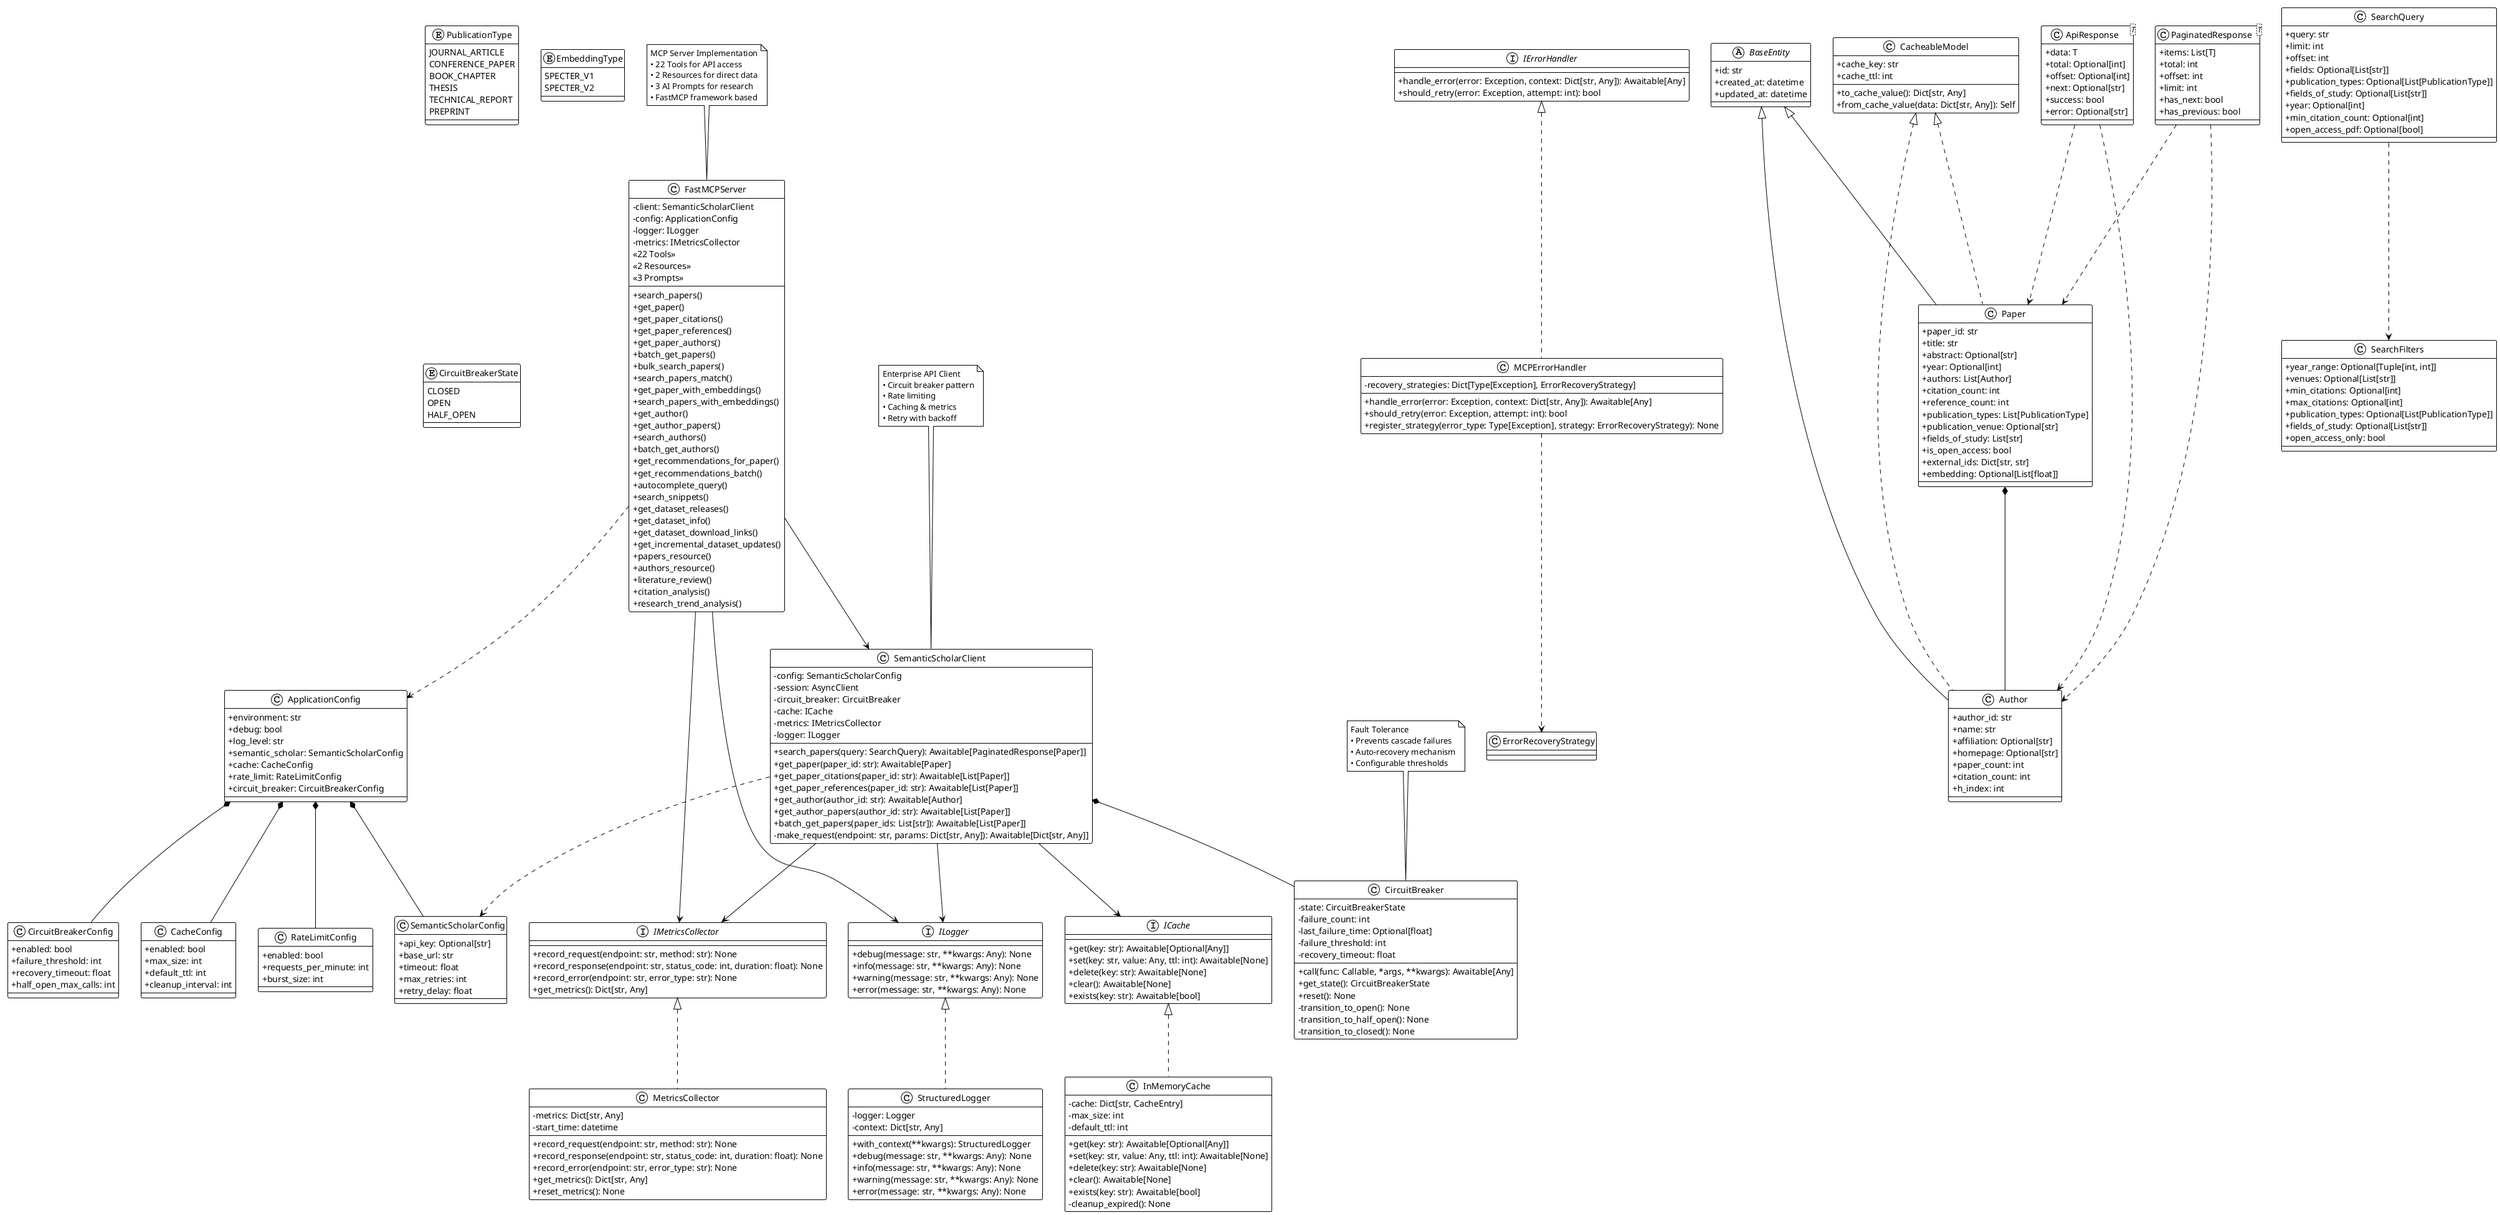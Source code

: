 @startuml semantic-scholar-mcp-class-diagram
!theme plain
skinparam classAttributeIconSize 0

' ===== CORE PROTOCOLS (from core/protocols.py) =====
interface ICache {
  +get(key: str): Awaitable[Optional[Any]]
  +set(key: str, value: Any, ttl: int): Awaitable[None]
  +delete(key: str): Awaitable[None]
  +clear(): Awaitable[None]
  +exists(key: str): Awaitable[bool]
}

interface IMetricsCollector {
  +record_request(endpoint: str, method: str): None
  +record_response(endpoint: str, status_code: int, duration: float): None
  +record_error(endpoint: str, error_type: str): None
  +get_metrics(): Dict[str, Any]
}

interface IErrorHandler {
  +handle_error(error: Exception, context: Dict[str, Any]): Awaitable[Any]
  +should_retry(error: Exception, attempt: int): bool
}

interface ILogger {
  +debug(message: str, **kwargs: Any): None
  +info(message: str, **kwargs: Any): None
  +warning(message: str, **kwargs: Any): None
  +error(message: str, **kwargs: Any): None
}

' ===== DOMAIN MODELS (from domain_models.py) =====
enum PublicationType {
  JOURNAL_ARTICLE
  CONFERENCE_PAPER
  BOOK_CHAPTER
  THESIS
  TECHNICAL_REPORT
  PREPRINT
}

enum EmbeddingType {
  SPECTER_V1
  SPECTER_V2
}

class Paper {
  +paper_id: str
  +title: str
  +abstract: Optional[str]
  +year: Optional[int]
  +authors: List[Author]
  +citation_count: int
  +reference_count: int
  +publication_types: List[PublicationType]
  +publication_venue: Optional[str]
  +fields_of_study: List[str]
  +is_open_access: bool
  +external_ids: Dict[str, str]
  +embedding: Optional[List[float]]
}

class Author {
  +author_id: str
  +name: str
  +affiliation: Optional[str]
  +homepage: Optional[str]
  +paper_count: int
  +citation_count: int
  +h_index: int
}

class SearchQuery {
  +query: str
  +limit: int
  +offset: int
  +fields: Optional[List[str]]
  +publication_types: Optional[List[PublicationType]]
  +fields_of_study: Optional[List[str]]
  +year: Optional[int]
  +min_citation_count: Optional[int]
  +open_access_pdf: Optional[bool]
}

class SearchFilters {
  +year_range: Optional[Tuple[int, int]]
  +venues: Optional[List[str]]
  +min_citations: Optional[int]
  +max_citations: Optional[int]
  +publication_types: Optional[List[PublicationType]]
  +fields_of_study: Optional[List[str]]
  +open_access_only: bool
}

' ===== BASE MODELS (from base_models.py) =====
abstract class BaseEntity {
  +id: str
  +created_at: datetime
  +updated_at: datetime
}

class CacheableModel {
  +cache_key: str
  +cache_ttl: int
  +to_cache_value(): Dict[str, Any]
  +from_cache_value(data: Dict[str, Any]): Self
}

class ApiResponse<T> {
  +data: T
  +total: Optional[int]
  +offset: Optional[int]
  +next: Optional[str]
  +success: bool
  +error: Optional[str]
}

class PaginatedResponse<T> {
  +items: List[T]
  +total: int
  +offset: int
  +limit: int
  +has_next: bool
  +has_previous: bool
}

' ===== CONFIGURATION (from config.py) =====
class ApplicationConfig {
  +environment: str
  +debug: bool
  +log_level: str
  +semantic_scholar: SemanticScholarConfig
  +cache: CacheConfig
  +rate_limit: RateLimitConfig
  +circuit_breaker: CircuitBreakerConfig
}

class SemanticScholarConfig {
  +api_key: Optional[str]
  +base_url: str
  +timeout: float
  +max_retries: int
  +retry_delay: float
}

class CacheConfig {
  +enabled: bool
  +max_size: int
  +default_ttl: int
  +cleanup_interval: int
}

class RateLimitConfig {
  +enabled: bool
  +requests_per_minute: int
  +burst_size: int
}

class CircuitBreakerConfig {
  +enabled: bool
  +failure_threshold: int
  +recovery_timeout: float
  +half_open_max_calls: int
}

' ===== INFRASTRUCTURE IMPLEMENTATIONS =====
class InMemoryCache {
  -cache: Dict[str, CacheEntry]
  -max_size: int
  -default_ttl: int
  +get(key: str): Awaitable[Optional[Any]]
  +set(key: str, value: Any, ttl: int): Awaitable[None]
  +delete(key: str): Awaitable[None]
  +clear(): Awaitable[None]
  +exists(key: str): Awaitable[bool]
  -cleanup_expired(): None
}

class MetricsCollector {
  -metrics: Dict[str, Any]
  -start_time: datetime
  +record_request(endpoint: str, method: str): None
  +record_response(endpoint: str, status_code: int, duration: float): None
  +record_error(endpoint: str, error_type: str): None
  +get_metrics(): Dict[str, Any]
  +reset_metrics(): None
}

class MCPErrorHandler {
  -recovery_strategies: Dict[Type[Exception], ErrorRecoveryStrategy]
  +handle_error(error: Exception, context: Dict[str, Any]): Awaitable[Any]
  +should_retry(error: Exception, attempt: int): bool
  +register_strategy(error_type: Type[Exception], strategy: ErrorRecoveryStrategy): None
}

class StructuredLogger {
  -logger: Logger
  -context: Dict[str, Any]
  +with_context(**kwargs): StructuredLogger
  +debug(message: str, **kwargs: Any): None
  +info(message: str, **kwargs: Any): None
  +warning(message: str, **kwargs: Any): None
  +error(message: str, **kwargs: Any): None
}

' ===== API CLIENT (from api_client_enhanced.py) =====
enum CircuitBreakerState {
  CLOSED
  OPEN
  HALF_OPEN
}

class CircuitBreaker {
  -state: CircuitBreakerState
  -failure_count: int
  -last_failure_time: Optional[float]
  -failure_threshold: int
  -recovery_timeout: float
  +call(func: Callable, *args, **kwargs): Awaitable[Any]
  +get_state(): CircuitBreakerState
  +reset(): None
  -transition_to_open(): None
  -transition_to_half_open(): None
  -transition_to_closed(): None
}

class SemanticScholarClient {
  -config: SemanticScholarConfig
  -session: AsyncClient
  -circuit_breaker: CircuitBreaker
  -cache: ICache
  -metrics: IMetricsCollector
  -logger: ILogger
  +search_papers(query: SearchQuery): Awaitable[PaginatedResponse[Paper]]
  +get_paper(paper_id: str): Awaitable[Paper]
  +get_paper_citations(paper_id: str): Awaitable[List[Paper]]
  +get_paper_references(paper_id: str): Awaitable[List[Paper]]
  +get_author(author_id: str): Awaitable[Author]
  +get_author_papers(author_id: str): Awaitable[List[Paper]]
  +batch_get_papers(paper_ids: List[str]): Awaitable[List[Paper]]
  -make_request(endpoint: str, params: Dict[str, Any]): Awaitable[Dict[str, Any]]
}

' ===== MCP SERVER (from server.py) =====
class FastMCPServer {
  -client: SemanticScholarClient
  -config: ApplicationConfig
  -logger: ILogger
  -metrics: IMetricsCollector
  <<22 Tools>>
  +search_papers()
  +get_paper()
  +get_paper_citations()
  +get_paper_references()
  +get_paper_authors()
  +batch_get_papers()
  +bulk_search_papers()
  +search_papers_match()
  +get_paper_with_embeddings()
  +search_papers_with_embeddings()
  +get_author()
  +get_author_papers()
  +search_authors()
  +batch_get_authors()
  +get_recommendations_for_paper()
  +get_recommendations_batch()
  +autocomplete_query()
  +search_snippets()
  +get_dataset_releases()
  +get_dataset_info()
  +get_dataset_download_links()
  +get_incremental_dataset_updates()
  <<2 Resources>>
  +papers_resource()
  +authors_resource()
  <<3 Prompts>>
  +literature_review()
  +citation_analysis()
  +research_trend_analysis()
}

' ===== RELATIONSHIPS =====
ICache <|.. InMemoryCache
IMetricsCollector <|.. MetricsCollector
IErrorHandler <|.. MCPErrorHandler
ILogger <|.. StructuredLogger

BaseEntity <|-- Paper
BaseEntity <|-- Author
CacheableModel <|.. Paper
CacheableModel <|.. Author

ApplicationConfig *-- SemanticScholarConfig
ApplicationConfig *-- CacheConfig
ApplicationConfig *-- RateLimitConfig
ApplicationConfig *-- CircuitBreakerConfig

SemanticScholarClient --> ICache
SemanticScholarClient --> IMetricsCollector
SemanticScholarClient --> ILogger
SemanticScholarClient *-- CircuitBreaker
SemanticScholarClient ..> SemanticScholarConfig

FastMCPServer --> SemanticScholarClient
FastMCPServer --> ILogger
FastMCPServer --> IMetricsCollector
FastMCPServer ..> ApplicationConfig

Paper *-- Author
SearchQuery ..> SearchFilters
ApiResponse ..> Paper
ApiResponse ..> Author
PaginatedResponse ..> Paper
PaginatedResponse ..> Author

MCPErrorHandler ..> ErrorRecoveryStrategy

note top of FastMCPServer : MCP Server Implementation\n• 22 Tools for API access\n• 2 Resources for direct data\n• 3 AI Prompts for research\n• FastMCP framework based

note top of SemanticScholarClient : Enterprise API Client\n• Circuit breaker pattern\n• Rate limiting\n• Caching & metrics\n• Retry with backoff

note top of CircuitBreaker : Fault Tolerance\n• Prevents cascade failures\n• Auto-recovery mechanism\n• Configurable thresholds

@enduml